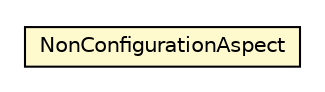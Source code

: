 #!/usr/local/bin/dot
#
# Class diagram 
# Generated by UMLGraph version 5.1 (http://www.umlgraph.org/)
#

digraph G {
	edge [fontname="Helvetica",fontsize=10,labelfontname="Helvetica",labelfontsize=10];
	node [fontname="Helvetica",fontsize=10,shape=plaintext];
	nodesep=0.25;
	ranksep=0.5;
	// org.androidtransfuse.analysis.astAnalyzer.NonConfigurationAspect
	c33823 [label=<<table title="org.androidtransfuse.analysis.astAnalyzer.NonConfigurationAspect" border="0" cellborder="1" cellspacing="0" cellpadding="2" port="p" bgcolor="lemonChiffon" href="./NonConfigurationAspect.html">
		<tr><td><table border="0" cellspacing="0" cellpadding="1">
<tr><td align="center" balign="center"> NonConfigurationAspect </td></tr>
		</table></td></tr>
		</table>>, fontname="Helvetica", fontcolor="black", fontsize=10.0];
}

